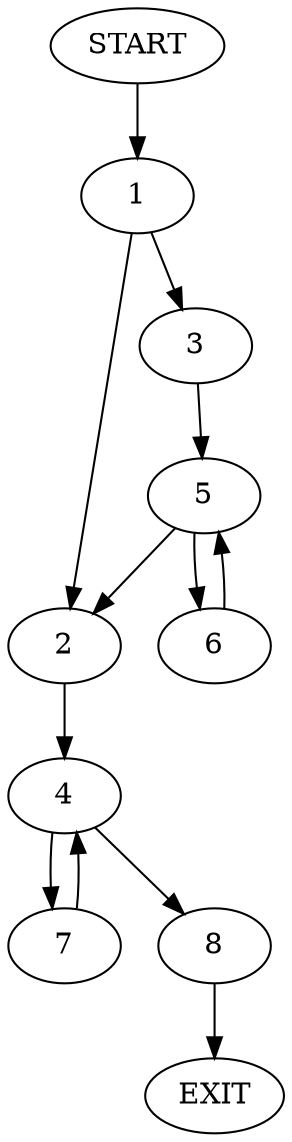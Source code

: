 digraph {
0 [label="START"]
9 [label="EXIT"]
0 -> 1
1 -> 2
1 -> 3
2 -> 4
3 -> 5
5 -> 2
5 -> 6
6 -> 5
4 -> 7
4 -> 8
7 -> 4
8 -> 9
}
